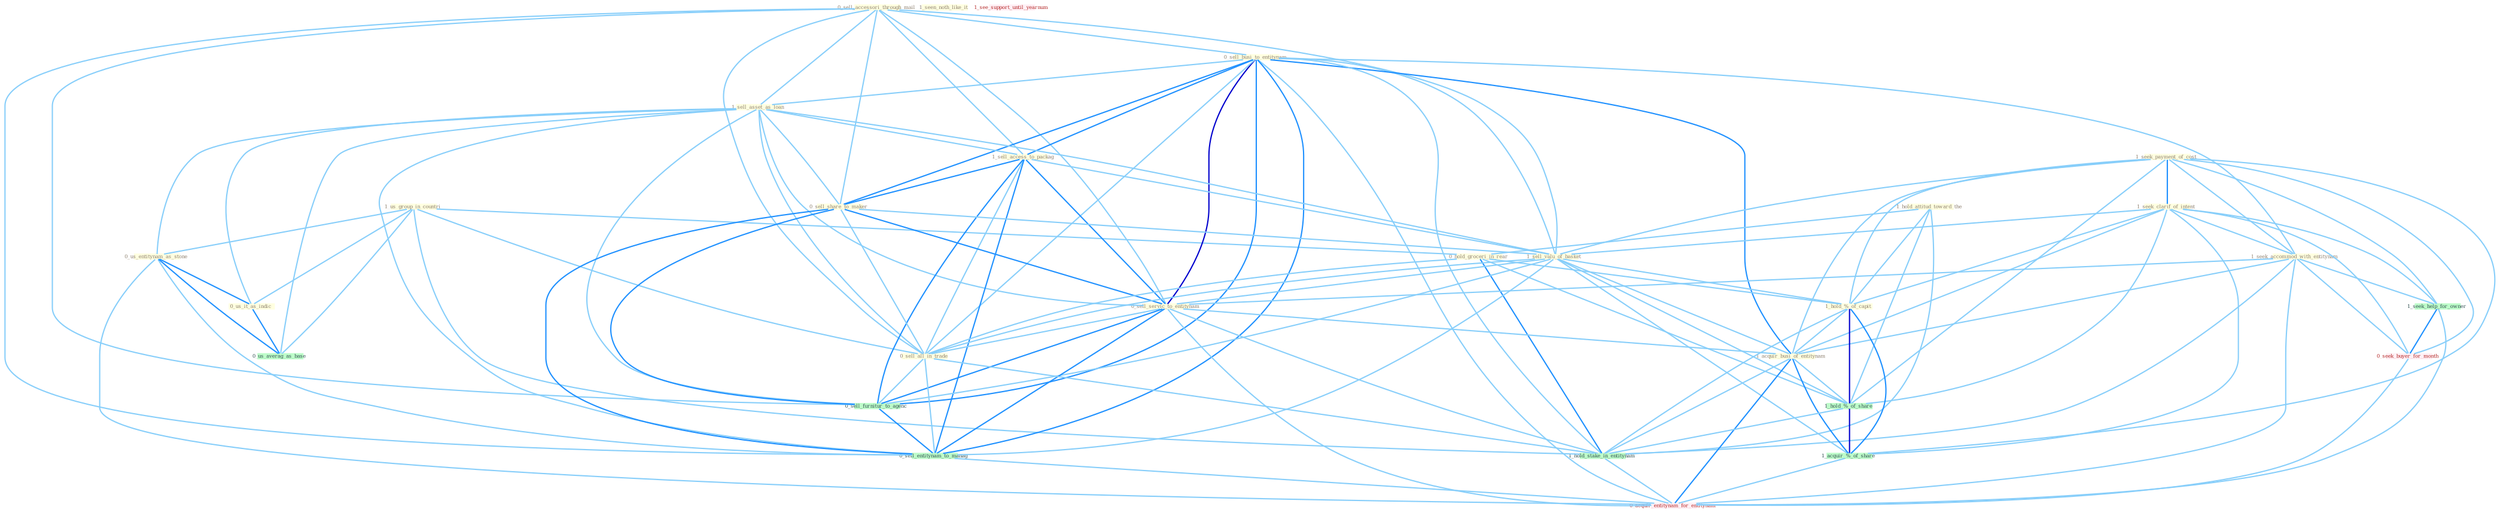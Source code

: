 Graph G{ 
    node
    [shape=polygon,style=filled,width=.5,height=.06,color="#BDFCC9",fixedsize=true,fontsize=4,
    fontcolor="#2f4f4f"];
    {node
    [color="#ffffe0", fontcolor="#8b7d6b"] "0_sell_accessori_through_mail " "1_us_group_in_countri " "0_sell_busi_to_entitynam " "1_sell_asset_as_loan " "0_us_entitynam_as_stone " "1_seek_payment_of_cost " "1_sell_access_to_packag " "0_sell_share_to_maker " "1_hold_attitud_toward_the " "0_hold_groceri_in_rear " "1_seen_noth_like_it " "1_seek_clarif_of_intent " "1_seek_accommod_with_entitynam " "1_sell_valu_of_basket " "0_us_it_as_indic " "1_hold_%_of_capit " "0_sell_servic_to_entitynam " "1_acquir_busi_of_entitynam " "0_sell_all_in_trade "}
{node [color="#fff0f5", fontcolor="#b22222"] "0_seek_buyer_for_month " "1_see_support_until_yearnum " "0_acquir_entitynam_for_entitynam "}
edge [color="#B0E2FF"];

	"0_sell_accessori_through_mail " -- "0_sell_busi_to_entitynam " [w="1", color="#87cefa" ];
	"0_sell_accessori_through_mail " -- "1_sell_asset_as_loan " [w="1", color="#87cefa" ];
	"0_sell_accessori_through_mail " -- "1_sell_access_to_packag " [w="1", color="#87cefa" ];
	"0_sell_accessori_through_mail " -- "0_sell_share_to_maker " [w="1", color="#87cefa" ];
	"0_sell_accessori_through_mail " -- "1_sell_valu_of_basket " [w="1", color="#87cefa" ];
	"0_sell_accessori_through_mail " -- "0_sell_servic_to_entitynam " [w="1", color="#87cefa" ];
	"0_sell_accessori_through_mail " -- "0_sell_all_in_trade " [w="1", color="#87cefa" ];
	"0_sell_accessori_through_mail " -- "0_sell_furnitur_to_agenc " [w="1", color="#87cefa" ];
	"0_sell_accessori_through_mail " -- "0_sell_entitynam_to_manag " [w="1", color="#87cefa" ];
	"1_us_group_in_countri " -- "0_us_entitynam_as_stone " [w="1", color="#87cefa" ];
	"1_us_group_in_countri " -- "0_hold_groceri_in_rear " [w="1", color="#87cefa" ];
	"1_us_group_in_countri " -- "0_us_it_as_indic " [w="1", color="#87cefa" ];
	"1_us_group_in_countri " -- "0_sell_all_in_trade " [w="1", color="#87cefa" ];
	"1_us_group_in_countri " -- "1_hold_stake_in_entitynam " [w="1", color="#87cefa" ];
	"1_us_group_in_countri " -- "0_us_averag_as_base " [w="1", color="#87cefa" ];
	"0_sell_busi_to_entitynam " -- "1_sell_asset_as_loan " [w="1", color="#87cefa" ];
	"0_sell_busi_to_entitynam " -- "1_sell_access_to_packag " [w="2", color="#1e90ff" , len=0.8];
	"0_sell_busi_to_entitynam " -- "0_sell_share_to_maker " [w="2", color="#1e90ff" , len=0.8];
	"0_sell_busi_to_entitynam " -- "1_seek_accommod_with_entitynam " [w="1", color="#87cefa" ];
	"0_sell_busi_to_entitynam " -- "1_sell_valu_of_basket " [w="1", color="#87cefa" ];
	"0_sell_busi_to_entitynam " -- "0_sell_servic_to_entitynam " [w="3", color="#0000cd" , len=0.6];
	"0_sell_busi_to_entitynam " -- "1_acquir_busi_of_entitynam " [w="2", color="#1e90ff" , len=0.8];
	"0_sell_busi_to_entitynam " -- "0_sell_all_in_trade " [w="1", color="#87cefa" ];
	"0_sell_busi_to_entitynam " -- "1_hold_stake_in_entitynam " [w="1", color="#87cefa" ];
	"0_sell_busi_to_entitynam " -- "0_sell_furnitur_to_agenc " [w="2", color="#1e90ff" , len=0.8];
	"0_sell_busi_to_entitynam " -- "0_sell_entitynam_to_manag " [w="2", color="#1e90ff" , len=0.8];
	"0_sell_busi_to_entitynam " -- "0_acquir_entitynam_for_entitynam " [w="1", color="#87cefa" ];
	"1_sell_asset_as_loan " -- "0_us_entitynam_as_stone " [w="1", color="#87cefa" ];
	"1_sell_asset_as_loan " -- "1_sell_access_to_packag " [w="1", color="#87cefa" ];
	"1_sell_asset_as_loan " -- "0_sell_share_to_maker " [w="1", color="#87cefa" ];
	"1_sell_asset_as_loan " -- "1_sell_valu_of_basket " [w="1", color="#87cefa" ];
	"1_sell_asset_as_loan " -- "0_us_it_as_indic " [w="1", color="#87cefa" ];
	"1_sell_asset_as_loan " -- "0_sell_servic_to_entitynam " [w="1", color="#87cefa" ];
	"1_sell_asset_as_loan " -- "0_sell_all_in_trade " [w="1", color="#87cefa" ];
	"1_sell_asset_as_loan " -- "0_sell_furnitur_to_agenc " [w="1", color="#87cefa" ];
	"1_sell_asset_as_loan " -- "0_us_averag_as_base " [w="1", color="#87cefa" ];
	"1_sell_asset_as_loan " -- "0_sell_entitynam_to_manag " [w="1", color="#87cefa" ];
	"0_us_entitynam_as_stone " -- "0_us_it_as_indic " [w="2", color="#1e90ff" , len=0.8];
	"0_us_entitynam_as_stone " -- "0_us_averag_as_base " [w="2", color="#1e90ff" , len=0.8];
	"0_us_entitynam_as_stone " -- "0_sell_entitynam_to_manag " [w="1", color="#87cefa" ];
	"0_us_entitynam_as_stone " -- "0_acquir_entitynam_for_entitynam " [w="1", color="#87cefa" ];
	"1_seek_payment_of_cost " -- "1_seek_clarif_of_intent " [w="2", color="#1e90ff" , len=0.8];
	"1_seek_payment_of_cost " -- "1_seek_accommod_with_entitynam " [w="1", color="#87cefa" ];
	"1_seek_payment_of_cost " -- "1_sell_valu_of_basket " [w="1", color="#87cefa" ];
	"1_seek_payment_of_cost " -- "1_hold_%_of_capit " [w="1", color="#87cefa" ];
	"1_seek_payment_of_cost " -- "1_acquir_busi_of_entitynam " [w="1", color="#87cefa" ];
	"1_seek_payment_of_cost " -- "1_hold_%_of_share " [w="1", color="#87cefa" ];
	"1_seek_payment_of_cost " -- "1_seek_help_for_owner " [w="1", color="#87cefa" ];
	"1_seek_payment_of_cost " -- "0_seek_buyer_for_month " [w="1", color="#87cefa" ];
	"1_seek_payment_of_cost " -- "1_acquir_%_of_share " [w="1", color="#87cefa" ];
	"1_sell_access_to_packag " -- "0_sell_share_to_maker " [w="2", color="#1e90ff" , len=0.8];
	"1_sell_access_to_packag " -- "1_sell_valu_of_basket " [w="1", color="#87cefa" ];
	"1_sell_access_to_packag " -- "0_sell_servic_to_entitynam " [w="2", color="#1e90ff" , len=0.8];
	"1_sell_access_to_packag " -- "0_sell_all_in_trade " [w="1", color="#87cefa" ];
	"1_sell_access_to_packag " -- "0_sell_furnitur_to_agenc " [w="2", color="#1e90ff" , len=0.8];
	"1_sell_access_to_packag " -- "0_sell_entitynam_to_manag " [w="2", color="#1e90ff" , len=0.8];
	"0_sell_share_to_maker " -- "1_sell_valu_of_basket " [w="1", color="#87cefa" ];
	"0_sell_share_to_maker " -- "0_sell_servic_to_entitynam " [w="2", color="#1e90ff" , len=0.8];
	"0_sell_share_to_maker " -- "0_sell_all_in_trade " [w="1", color="#87cefa" ];
	"0_sell_share_to_maker " -- "0_sell_furnitur_to_agenc " [w="2", color="#1e90ff" , len=0.8];
	"0_sell_share_to_maker " -- "0_sell_entitynam_to_manag " [w="2", color="#1e90ff" , len=0.8];
	"1_hold_attitud_toward_the " -- "0_hold_groceri_in_rear " [w="1", color="#87cefa" ];
	"1_hold_attitud_toward_the " -- "1_hold_%_of_capit " [w="1", color="#87cefa" ];
	"1_hold_attitud_toward_the " -- "1_hold_%_of_share " [w="1", color="#87cefa" ];
	"1_hold_attitud_toward_the " -- "1_hold_stake_in_entitynam " [w="1", color="#87cefa" ];
	"0_hold_groceri_in_rear " -- "1_hold_%_of_capit " [w="1", color="#87cefa" ];
	"0_hold_groceri_in_rear " -- "0_sell_all_in_trade " [w="1", color="#87cefa" ];
	"0_hold_groceri_in_rear " -- "1_hold_%_of_share " [w="1", color="#87cefa" ];
	"0_hold_groceri_in_rear " -- "1_hold_stake_in_entitynam " [w="2", color="#1e90ff" , len=0.8];
	"1_seek_clarif_of_intent " -- "1_seek_accommod_with_entitynam " [w="1", color="#87cefa" ];
	"1_seek_clarif_of_intent " -- "1_sell_valu_of_basket " [w="1", color="#87cefa" ];
	"1_seek_clarif_of_intent " -- "1_hold_%_of_capit " [w="1", color="#87cefa" ];
	"1_seek_clarif_of_intent " -- "1_acquir_busi_of_entitynam " [w="1", color="#87cefa" ];
	"1_seek_clarif_of_intent " -- "1_hold_%_of_share " [w="1", color="#87cefa" ];
	"1_seek_clarif_of_intent " -- "1_seek_help_for_owner " [w="1", color="#87cefa" ];
	"1_seek_clarif_of_intent " -- "0_seek_buyer_for_month " [w="1", color="#87cefa" ];
	"1_seek_clarif_of_intent " -- "1_acquir_%_of_share " [w="1", color="#87cefa" ];
	"1_seek_accommod_with_entitynam " -- "0_sell_servic_to_entitynam " [w="1", color="#87cefa" ];
	"1_seek_accommod_with_entitynam " -- "1_acquir_busi_of_entitynam " [w="1", color="#87cefa" ];
	"1_seek_accommod_with_entitynam " -- "1_hold_stake_in_entitynam " [w="1", color="#87cefa" ];
	"1_seek_accommod_with_entitynam " -- "1_seek_help_for_owner " [w="1", color="#87cefa" ];
	"1_seek_accommod_with_entitynam " -- "0_seek_buyer_for_month " [w="1", color="#87cefa" ];
	"1_seek_accommod_with_entitynam " -- "0_acquir_entitynam_for_entitynam " [w="1", color="#87cefa" ];
	"1_sell_valu_of_basket " -- "1_hold_%_of_capit " [w="1", color="#87cefa" ];
	"1_sell_valu_of_basket " -- "0_sell_servic_to_entitynam " [w="1", color="#87cefa" ];
	"1_sell_valu_of_basket " -- "1_acquir_busi_of_entitynam " [w="1", color="#87cefa" ];
	"1_sell_valu_of_basket " -- "0_sell_all_in_trade " [w="1", color="#87cefa" ];
	"1_sell_valu_of_basket " -- "1_hold_%_of_share " [w="1", color="#87cefa" ];
	"1_sell_valu_of_basket " -- "1_acquir_%_of_share " [w="1", color="#87cefa" ];
	"1_sell_valu_of_basket " -- "0_sell_furnitur_to_agenc " [w="1", color="#87cefa" ];
	"1_sell_valu_of_basket " -- "0_sell_entitynam_to_manag " [w="1", color="#87cefa" ];
	"0_us_it_as_indic " -- "0_us_averag_as_base " [w="2", color="#1e90ff" , len=0.8];
	"1_hold_%_of_capit " -- "1_acquir_busi_of_entitynam " [w="1", color="#87cefa" ];
	"1_hold_%_of_capit " -- "1_hold_%_of_share " [w="3", color="#0000cd" , len=0.6];
	"1_hold_%_of_capit " -- "1_hold_stake_in_entitynam " [w="1", color="#87cefa" ];
	"1_hold_%_of_capit " -- "1_acquir_%_of_share " [w="2", color="#1e90ff" , len=0.8];
	"0_sell_servic_to_entitynam " -- "1_acquir_busi_of_entitynam " [w="1", color="#87cefa" ];
	"0_sell_servic_to_entitynam " -- "0_sell_all_in_trade " [w="1", color="#87cefa" ];
	"0_sell_servic_to_entitynam " -- "1_hold_stake_in_entitynam " [w="1", color="#87cefa" ];
	"0_sell_servic_to_entitynam " -- "0_sell_furnitur_to_agenc " [w="2", color="#1e90ff" , len=0.8];
	"0_sell_servic_to_entitynam " -- "0_sell_entitynam_to_manag " [w="2", color="#1e90ff" , len=0.8];
	"0_sell_servic_to_entitynam " -- "0_acquir_entitynam_for_entitynam " [w="1", color="#87cefa" ];
	"1_acquir_busi_of_entitynam " -- "1_hold_%_of_share " [w="1", color="#87cefa" ];
	"1_acquir_busi_of_entitynam " -- "1_hold_stake_in_entitynam " [w="1", color="#87cefa" ];
	"1_acquir_busi_of_entitynam " -- "1_acquir_%_of_share " [w="2", color="#1e90ff" , len=0.8];
	"1_acquir_busi_of_entitynam " -- "0_acquir_entitynam_for_entitynam " [w="2", color="#1e90ff" , len=0.8];
	"0_sell_all_in_trade " -- "1_hold_stake_in_entitynam " [w="1", color="#87cefa" ];
	"0_sell_all_in_trade " -- "0_sell_furnitur_to_agenc " [w="1", color="#87cefa" ];
	"0_sell_all_in_trade " -- "0_sell_entitynam_to_manag " [w="1", color="#87cefa" ];
	"1_hold_%_of_share " -- "1_hold_stake_in_entitynam " [w="1", color="#87cefa" ];
	"1_hold_%_of_share " -- "1_acquir_%_of_share " [w="3", color="#0000cd" , len=0.6];
	"1_hold_stake_in_entitynam " -- "0_acquir_entitynam_for_entitynam " [w="1", color="#87cefa" ];
	"1_seek_help_for_owner " -- "0_seek_buyer_for_month " [w="2", color="#1e90ff" , len=0.8];
	"1_seek_help_for_owner " -- "0_acquir_entitynam_for_entitynam " [w="1", color="#87cefa" ];
	"0_seek_buyer_for_month " -- "0_acquir_entitynam_for_entitynam " [w="1", color="#87cefa" ];
	"1_acquir_%_of_share " -- "0_acquir_entitynam_for_entitynam " [w="1", color="#87cefa" ];
	"0_sell_furnitur_to_agenc " -- "0_sell_entitynam_to_manag " [w="2", color="#1e90ff" , len=0.8];
	"0_sell_entitynam_to_manag " -- "0_acquir_entitynam_for_entitynam " [w="1", color="#87cefa" ];
}